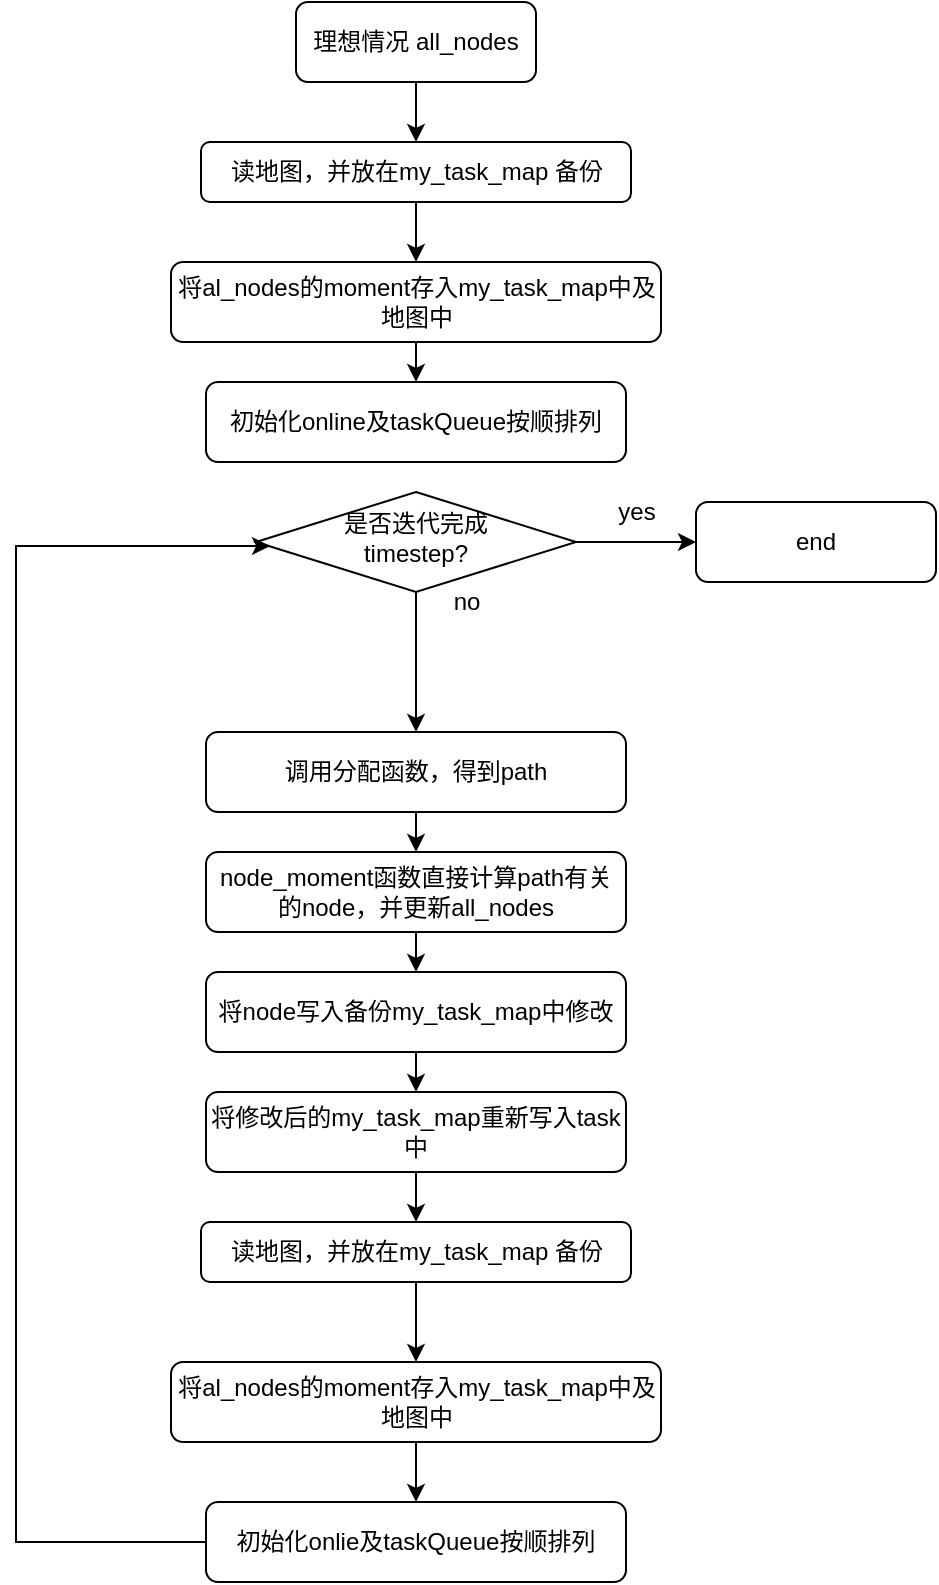<mxfile version="16.5.2" type="github">
  <diagram id="C5RBs43oDa-KdzZeNtuy" name="Page-1">
    <mxGraphModel dx="666" dy="793" grid="1" gridSize="10" guides="1" tooltips="1" connect="1" arrows="1" fold="1" page="1" pageScale="1" pageWidth="827" pageHeight="1169" math="0" shadow="0">
      <root>
        <mxCell id="WIyWlLk6GJQsqaUBKTNV-0" />
        <mxCell id="WIyWlLk6GJQsqaUBKTNV-1" parent="WIyWlLk6GJQsqaUBKTNV-0" />
        <mxCell id="9IkqVfIt25oLc0voPOHT-21" style="edgeStyle=orthogonalEdgeStyle;rounded=0;orthogonalLoop=1;jettySize=auto;html=1;entryX=0.5;entryY=0;entryDx=0;entryDy=0;" edge="1" parent="WIyWlLk6GJQsqaUBKTNV-1" source="WIyWlLk6GJQsqaUBKTNV-3" target="9IkqVfIt25oLc0voPOHT-18">
          <mxGeometry relative="1" as="geometry" />
        </mxCell>
        <mxCell id="WIyWlLk6GJQsqaUBKTNV-3" value="理想情况 all_nodes" style="rounded=1;whiteSpace=wrap;html=1;fontSize=12;glass=0;strokeWidth=1;shadow=0;" parent="WIyWlLk6GJQsqaUBKTNV-1" vertex="1">
          <mxGeometry x="160" y="130" width="120" height="40" as="geometry" />
        </mxCell>
        <mxCell id="9IkqVfIt25oLc0voPOHT-2" style="edgeStyle=orthogonalEdgeStyle;rounded=0;orthogonalLoop=1;jettySize=auto;html=1;exitX=1;exitY=0.5;exitDx=0;exitDy=0;entryX=0;entryY=0.5;entryDx=0;entryDy=0;" edge="1" parent="WIyWlLk6GJQsqaUBKTNV-1" source="WIyWlLk6GJQsqaUBKTNV-6" target="WIyWlLk6GJQsqaUBKTNV-7">
          <mxGeometry relative="1" as="geometry" />
        </mxCell>
        <mxCell id="9IkqVfIt25oLc0voPOHT-26" style="edgeStyle=orthogonalEdgeStyle;rounded=0;orthogonalLoop=1;jettySize=auto;html=1;exitX=0.5;exitY=1;exitDx=0;exitDy=0;entryX=0.5;entryY=0;entryDx=0;entryDy=0;" edge="1" parent="WIyWlLk6GJQsqaUBKTNV-1" source="WIyWlLk6GJQsqaUBKTNV-6" target="9IkqVfIt25oLc0voPOHT-5">
          <mxGeometry relative="1" as="geometry" />
        </mxCell>
        <mxCell id="WIyWlLk6GJQsqaUBKTNV-6" value="&lt;div&gt;是否迭代完成&lt;/div&gt;&lt;div&gt;timestep?&lt;br&gt;&lt;/div&gt;" style="rhombus;whiteSpace=wrap;html=1;shadow=0;fontFamily=Helvetica;fontSize=12;align=center;strokeWidth=1;spacing=6;spacingTop=-4;" parent="WIyWlLk6GJQsqaUBKTNV-1" vertex="1">
          <mxGeometry x="140" y="375" width="160" height="50" as="geometry" />
        </mxCell>
        <mxCell id="WIyWlLk6GJQsqaUBKTNV-7" value="end" style="rounded=1;whiteSpace=wrap;html=1;fontSize=12;glass=0;strokeWidth=1;shadow=0;" parent="WIyWlLk6GJQsqaUBKTNV-1" vertex="1">
          <mxGeometry x="360" y="380" width="120" height="40" as="geometry" />
        </mxCell>
        <mxCell id="9IkqVfIt25oLc0voPOHT-1" value="yes" style="text;html=1;align=center;verticalAlign=middle;resizable=0;points=[];autosize=1;strokeColor=none;fillColor=none;" vertex="1" parent="WIyWlLk6GJQsqaUBKTNV-1">
          <mxGeometry x="315" y="375" width="30" height="20" as="geometry" />
        </mxCell>
        <mxCell id="9IkqVfIt25oLc0voPOHT-4" value="no" style="text;html=1;align=center;verticalAlign=middle;resizable=0;points=[];autosize=1;strokeColor=none;fillColor=none;" vertex="1" parent="WIyWlLk6GJQsqaUBKTNV-1">
          <mxGeometry x="230" y="420" width="30" height="20" as="geometry" />
        </mxCell>
        <mxCell id="9IkqVfIt25oLc0voPOHT-13" style="edgeStyle=orthogonalEdgeStyle;rounded=0;orthogonalLoop=1;jettySize=auto;html=1;exitX=0.5;exitY=1;exitDx=0;exitDy=0;entryX=0.5;entryY=0;entryDx=0;entryDy=0;" edge="1" parent="WIyWlLk6GJQsqaUBKTNV-1" source="9IkqVfIt25oLc0voPOHT-5" target="9IkqVfIt25oLc0voPOHT-6">
          <mxGeometry relative="1" as="geometry" />
        </mxCell>
        <mxCell id="9IkqVfIt25oLc0voPOHT-5" value="调用分配函数，得到path" style="rounded=1;whiteSpace=wrap;html=1;fontSize=12;glass=0;strokeWidth=1;shadow=0;" vertex="1" parent="WIyWlLk6GJQsqaUBKTNV-1">
          <mxGeometry x="115" y="495" width="210" height="40" as="geometry" />
        </mxCell>
        <mxCell id="9IkqVfIt25oLc0voPOHT-14" style="edgeStyle=orthogonalEdgeStyle;rounded=0;orthogonalLoop=1;jettySize=auto;html=1;exitX=0.5;exitY=1;exitDx=0;exitDy=0;entryX=0.5;entryY=0;entryDx=0;entryDy=0;" edge="1" parent="WIyWlLk6GJQsqaUBKTNV-1" source="9IkqVfIt25oLc0voPOHT-6" target="9IkqVfIt25oLc0voPOHT-7">
          <mxGeometry relative="1" as="geometry" />
        </mxCell>
        <mxCell id="9IkqVfIt25oLc0voPOHT-6" value="node_moment函数直接计算path有关的node，并更新all_nodes" style="rounded=1;whiteSpace=wrap;html=1;fontSize=12;glass=0;strokeWidth=1;shadow=0;" vertex="1" parent="WIyWlLk6GJQsqaUBKTNV-1">
          <mxGeometry x="115" y="555" width="210" height="40" as="geometry" />
        </mxCell>
        <mxCell id="9IkqVfIt25oLc0voPOHT-15" style="edgeStyle=orthogonalEdgeStyle;rounded=0;orthogonalLoop=1;jettySize=auto;html=1;exitX=0.5;exitY=1;exitDx=0;exitDy=0;entryX=0.5;entryY=0;entryDx=0;entryDy=0;" edge="1" parent="WIyWlLk6GJQsqaUBKTNV-1" source="9IkqVfIt25oLc0voPOHT-7" target="9IkqVfIt25oLc0voPOHT-8">
          <mxGeometry relative="1" as="geometry" />
        </mxCell>
        <mxCell id="9IkqVfIt25oLc0voPOHT-7" value="将node写入备份my_task_map中修改" style="rounded=1;whiteSpace=wrap;html=1;fontSize=12;glass=0;strokeWidth=1;shadow=0;" vertex="1" parent="WIyWlLk6GJQsqaUBKTNV-1">
          <mxGeometry x="115" y="615" width="210" height="40" as="geometry" />
        </mxCell>
        <mxCell id="9IkqVfIt25oLc0voPOHT-23" style="edgeStyle=orthogonalEdgeStyle;rounded=0;orthogonalLoop=1;jettySize=auto;html=1;entryX=0.5;entryY=0;entryDx=0;entryDy=0;" edge="1" parent="WIyWlLk6GJQsqaUBKTNV-1" source="9IkqVfIt25oLc0voPOHT-8" target="9IkqVfIt25oLc0voPOHT-22">
          <mxGeometry relative="1" as="geometry" />
        </mxCell>
        <mxCell id="9IkqVfIt25oLc0voPOHT-8" value="将修改后的my_task_map重新写入task中" style="rounded=1;whiteSpace=wrap;html=1;fontSize=12;glass=0;strokeWidth=1;shadow=0;" vertex="1" parent="WIyWlLk6GJQsqaUBKTNV-1">
          <mxGeometry x="115" y="675" width="210" height="40" as="geometry" />
        </mxCell>
        <mxCell id="9IkqVfIt25oLc0voPOHT-31" style="edgeStyle=orthogonalEdgeStyle;rounded=0;orthogonalLoop=1;jettySize=auto;html=1;entryX=0.5;entryY=0;entryDx=0;entryDy=0;" edge="1" parent="WIyWlLk6GJQsqaUBKTNV-1" source="9IkqVfIt25oLc0voPOHT-18" target="9IkqVfIt25oLc0voPOHT-30">
          <mxGeometry relative="1" as="geometry" />
        </mxCell>
        <mxCell id="9IkqVfIt25oLc0voPOHT-18" value="读地图，并放在my_task_map 备份" style="rounded=1;whiteSpace=wrap;html=1;fontSize=12;glass=0;strokeWidth=1;shadow=0;" vertex="1" parent="WIyWlLk6GJQsqaUBKTNV-1">
          <mxGeometry x="112.5" y="200" width="215" height="30" as="geometry" />
        </mxCell>
        <mxCell id="9IkqVfIt25oLc0voPOHT-34" style="edgeStyle=orthogonalEdgeStyle;rounded=0;orthogonalLoop=1;jettySize=auto;html=1;entryX=0.5;entryY=0;entryDx=0;entryDy=0;" edge="1" parent="WIyWlLk6GJQsqaUBKTNV-1" source="9IkqVfIt25oLc0voPOHT-22" target="9IkqVfIt25oLc0voPOHT-33">
          <mxGeometry relative="1" as="geometry" />
        </mxCell>
        <mxCell id="9IkqVfIt25oLc0voPOHT-22" value="读地图，并放在my_task_map 备份" style="rounded=1;whiteSpace=wrap;html=1;fontSize=12;glass=0;strokeWidth=1;shadow=0;" vertex="1" parent="WIyWlLk6GJQsqaUBKTNV-1">
          <mxGeometry x="112.5" y="740" width="215" height="30" as="geometry" />
        </mxCell>
        <mxCell id="9IkqVfIt25oLc0voPOHT-25" value="初始化online及taskQueue按顺排列" style="rounded=1;whiteSpace=wrap;html=1;fontSize=12;glass=0;strokeWidth=1;shadow=0;" vertex="1" parent="WIyWlLk6GJQsqaUBKTNV-1">
          <mxGeometry x="115" y="320" width="210" height="40" as="geometry" />
        </mxCell>
        <mxCell id="9IkqVfIt25oLc0voPOHT-29" style="edgeStyle=orthogonalEdgeStyle;rounded=0;orthogonalLoop=1;jettySize=auto;html=1;entryX=0.044;entryY=0.54;entryDx=0;entryDy=0;entryPerimeter=0;" edge="1" parent="WIyWlLk6GJQsqaUBKTNV-1" source="9IkqVfIt25oLc0voPOHT-27" target="WIyWlLk6GJQsqaUBKTNV-6">
          <mxGeometry relative="1" as="geometry">
            <Array as="points">
              <mxPoint x="20" y="900" />
              <mxPoint x="20" y="402" />
            </Array>
          </mxGeometry>
        </mxCell>
        <mxCell id="9IkqVfIt25oLc0voPOHT-27" value="初始化onlie及taskQueue按顺排列" style="rounded=1;whiteSpace=wrap;html=1;fontSize=12;glass=0;strokeWidth=1;shadow=0;" vertex="1" parent="WIyWlLk6GJQsqaUBKTNV-1">
          <mxGeometry x="115" y="880" width="210" height="40" as="geometry" />
        </mxCell>
        <mxCell id="9IkqVfIt25oLc0voPOHT-32" style="edgeStyle=orthogonalEdgeStyle;rounded=0;orthogonalLoop=1;jettySize=auto;html=1;exitX=0.5;exitY=1;exitDx=0;exitDy=0;entryX=0.5;entryY=0;entryDx=0;entryDy=0;" edge="1" parent="WIyWlLk6GJQsqaUBKTNV-1" source="9IkqVfIt25oLc0voPOHT-30" target="9IkqVfIt25oLc0voPOHT-25">
          <mxGeometry relative="1" as="geometry" />
        </mxCell>
        <mxCell id="9IkqVfIt25oLc0voPOHT-30" value="将al_nodes的moment存入my_task_map中及地图中" style="rounded=1;whiteSpace=wrap;html=1;fontSize=12;glass=0;strokeWidth=1;shadow=0;" vertex="1" parent="WIyWlLk6GJQsqaUBKTNV-1">
          <mxGeometry x="97.5" y="260" width="245" height="40" as="geometry" />
        </mxCell>
        <mxCell id="9IkqVfIt25oLc0voPOHT-35" style="edgeStyle=orthogonalEdgeStyle;rounded=0;orthogonalLoop=1;jettySize=auto;html=1;entryX=0.5;entryY=0;entryDx=0;entryDy=0;" edge="1" parent="WIyWlLk6GJQsqaUBKTNV-1" source="9IkqVfIt25oLc0voPOHT-33" target="9IkqVfIt25oLc0voPOHT-27">
          <mxGeometry relative="1" as="geometry" />
        </mxCell>
        <mxCell id="9IkqVfIt25oLc0voPOHT-33" value="将al_nodes的moment存入my_task_map中及地图中" style="rounded=1;whiteSpace=wrap;html=1;fontSize=12;glass=0;strokeWidth=1;shadow=0;" vertex="1" parent="WIyWlLk6GJQsqaUBKTNV-1">
          <mxGeometry x="97.5" y="810" width="245" height="40" as="geometry" />
        </mxCell>
      </root>
    </mxGraphModel>
  </diagram>
</mxfile>
